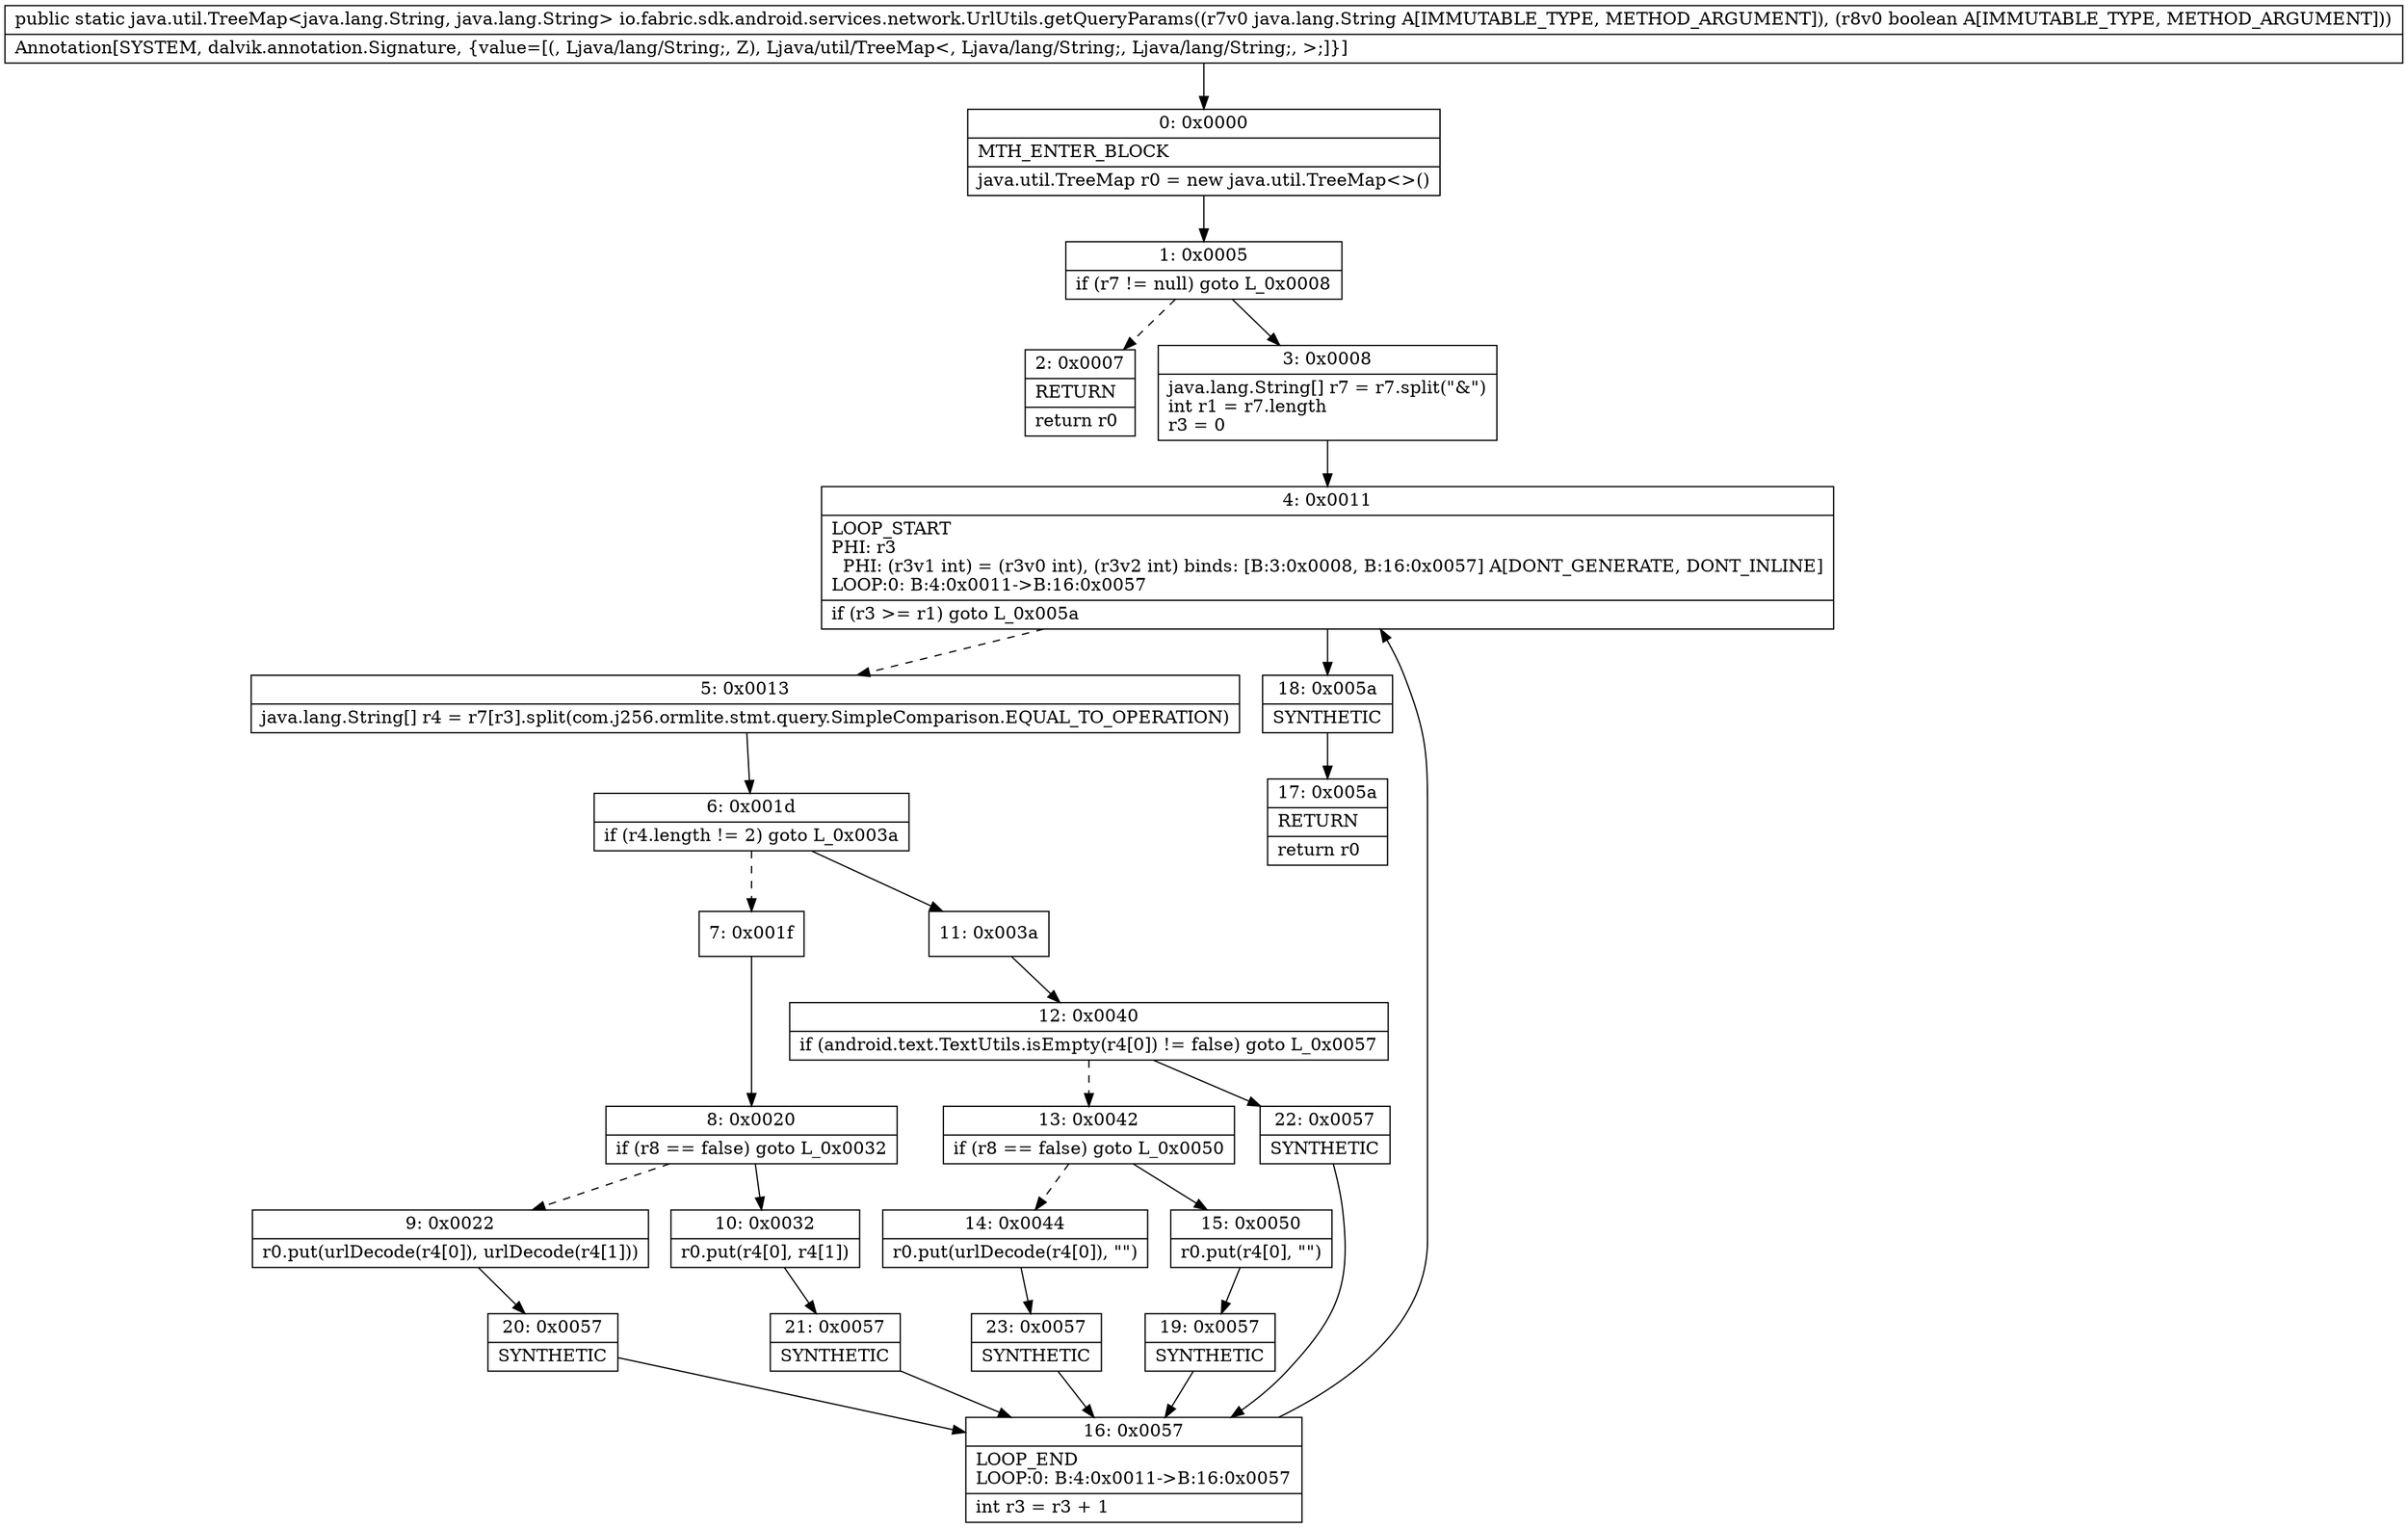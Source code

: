 digraph "CFG forio.fabric.sdk.android.services.network.UrlUtils.getQueryParams(Ljava\/lang\/String;Z)Ljava\/util\/TreeMap;" {
Node_0 [shape=record,label="{0\:\ 0x0000|MTH_ENTER_BLOCK\l|java.util.TreeMap r0 = new java.util.TreeMap\<\>()\l}"];
Node_1 [shape=record,label="{1\:\ 0x0005|if (r7 != null) goto L_0x0008\l}"];
Node_2 [shape=record,label="{2\:\ 0x0007|RETURN\l|return r0\l}"];
Node_3 [shape=record,label="{3\:\ 0x0008|java.lang.String[] r7 = r7.split(\"&\")\lint r1 = r7.length\lr3 = 0\l}"];
Node_4 [shape=record,label="{4\:\ 0x0011|LOOP_START\lPHI: r3 \l  PHI: (r3v1 int) = (r3v0 int), (r3v2 int) binds: [B:3:0x0008, B:16:0x0057] A[DONT_GENERATE, DONT_INLINE]\lLOOP:0: B:4:0x0011\-\>B:16:0x0057\l|if (r3 \>= r1) goto L_0x005a\l}"];
Node_5 [shape=record,label="{5\:\ 0x0013|java.lang.String[] r4 = r7[r3].split(com.j256.ormlite.stmt.query.SimpleComparison.EQUAL_TO_OPERATION)\l}"];
Node_6 [shape=record,label="{6\:\ 0x001d|if (r4.length != 2) goto L_0x003a\l}"];
Node_7 [shape=record,label="{7\:\ 0x001f}"];
Node_8 [shape=record,label="{8\:\ 0x0020|if (r8 == false) goto L_0x0032\l}"];
Node_9 [shape=record,label="{9\:\ 0x0022|r0.put(urlDecode(r4[0]), urlDecode(r4[1]))\l}"];
Node_10 [shape=record,label="{10\:\ 0x0032|r0.put(r4[0], r4[1])\l}"];
Node_11 [shape=record,label="{11\:\ 0x003a}"];
Node_12 [shape=record,label="{12\:\ 0x0040|if (android.text.TextUtils.isEmpty(r4[0]) != false) goto L_0x0057\l}"];
Node_13 [shape=record,label="{13\:\ 0x0042|if (r8 == false) goto L_0x0050\l}"];
Node_14 [shape=record,label="{14\:\ 0x0044|r0.put(urlDecode(r4[0]), \"\")\l}"];
Node_15 [shape=record,label="{15\:\ 0x0050|r0.put(r4[0], \"\")\l}"];
Node_16 [shape=record,label="{16\:\ 0x0057|LOOP_END\lLOOP:0: B:4:0x0011\-\>B:16:0x0057\l|int r3 = r3 + 1\l}"];
Node_17 [shape=record,label="{17\:\ 0x005a|RETURN\l|return r0\l}"];
Node_18 [shape=record,label="{18\:\ 0x005a|SYNTHETIC\l}"];
Node_19 [shape=record,label="{19\:\ 0x0057|SYNTHETIC\l}"];
Node_20 [shape=record,label="{20\:\ 0x0057|SYNTHETIC\l}"];
Node_21 [shape=record,label="{21\:\ 0x0057|SYNTHETIC\l}"];
Node_22 [shape=record,label="{22\:\ 0x0057|SYNTHETIC\l}"];
Node_23 [shape=record,label="{23\:\ 0x0057|SYNTHETIC\l}"];
MethodNode[shape=record,label="{public static java.util.TreeMap\<java.lang.String, java.lang.String\> io.fabric.sdk.android.services.network.UrlUtils.getQueryParams((r7v0 java.lang.String A[IMMUTABLE_TYPE, METHOD_ARGUMENT]), (r8v0 boolean A[IMMUTABLE_TYPE, METHOD_ARGUMENT]))  | Annotation[SYSTEM, dalvik.annotation.Signature, \{value=[(, Ljava\/lang\/String;, Z), Ljava\/util\/TreeMap\<, Ljava\/lang\/String;, Ljava\/lang\/String;, \>;]\}]\l}"];
MethodNode -> Node_0;
Node_0 -> Node_1;
Node_1 -> Node_2[style=dashed];
Node_1 -> Node_3;
Node_3 -> Node_4;
Node_4 -> Node_5[style=dashed];
Node_4 -> Node_18;
Node_5 -> Node_6;
Node_6 -> Node_7[style=dashed];
Node_6 -> Node_11;
Node_7 -> Node_8;
Node_8 -> Node_9[style=dashed];
Node_8 -> Node_10;
Node_9 -> Node_20;
Node_10 -> Node_21;
Node_11 -> Node_12;
Node_12 -> Node_13[style=dashed];
Node_12 -> Node_22;
Node_13 -> Node_14[style=dashed];
Node_13 -> Node_15;
Node_14 -> Node_23;
Node_15 -> Node_19;
Node_16 -> Node_4;
Node_18 -> Node_17;
Node_19 -> Node_16;
Node_20 -> Node_16;
Node_21 -> Node_16;
Node_22 -> Node_16;
Node_23 -> Node_16;
}

